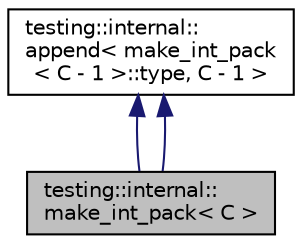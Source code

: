 digraph "testing::internal::make_int_pack&lt; C &gt;"
{
 // LATEX_PDF_SIZE
  edge [fontname="Helvetica",fontsize="10",labelfontname="Helvetica",labelfontsize="10"];
  node [fontname="Helvetica",fontsize="10",shape=record];
  Node1 [label="testing::internal::\lmake_int_pack\< C \>",height=0.2,width=0.4,color="black", fillcolor="grey75", style="filled", fontcolor="black",tooltip=" "];
  Node2 -> Node1 [dir="back",color="midnightblue",fontsize="10",style="solid",fontname="Helvetica"];
  Node2 [label="testing::internal::\lappend\< make_int_pack\l\< C - 1 \>::type, C - 1 \>",height=0.2,width=0.4,color="black", fillcolor="white", style="filled",URL="$structtesting_1_1internal_1_1append.html",tooltip=" "];
  Node2 -> Node1 [dir="back",color="midnightblue",fontsize="10",style="solid",fontname="Helvetica"];
}
